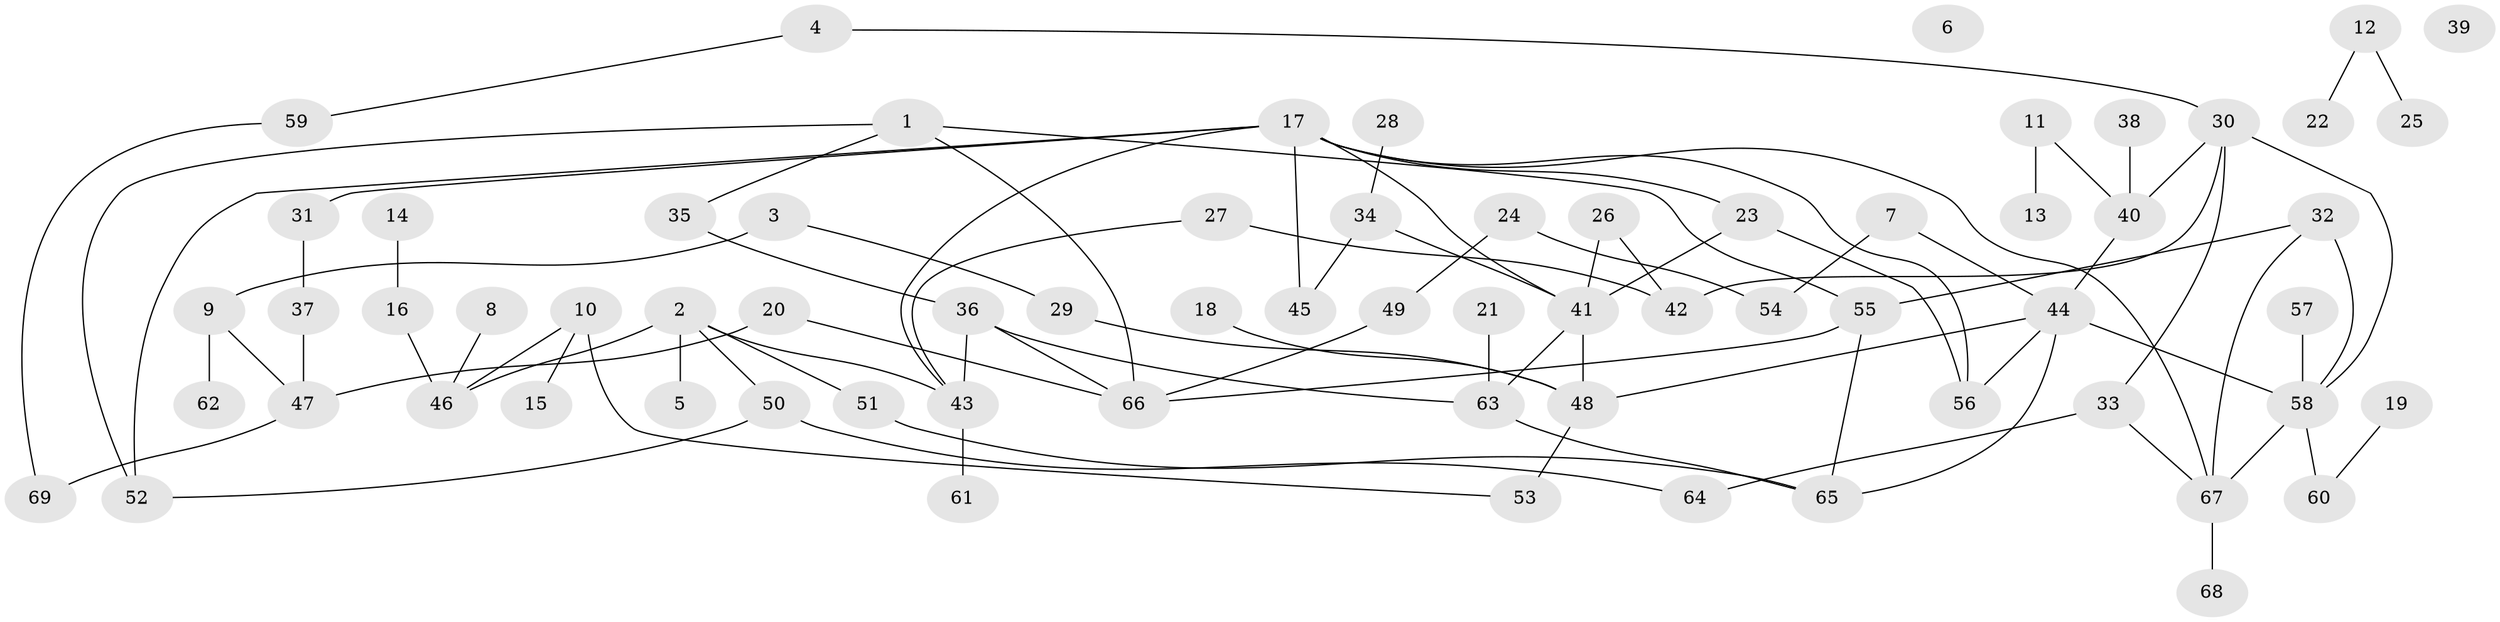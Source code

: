 // Generated by graph-tools (version 1.1) at 2025/49/03/09/25 03:49:14]
// undirected, 69 vertices, 90 edges
graph export_dot {
graph [start="1"]
  node [color=gray90,style=filled];
  1;
  2;
  3;
  4;
  5;
  6;
  7;
  8;
  9;
  10;
  11;
  12;
  13;
  14;
  15;
  16;
  17;
  18;
  19;
  20;
  21;
  22;
  23;
  24;
  25;
  26;
  27;
  28;
  29;
  30;
  31;
  32;
  33;
  34;
  35;
  36;
  37;
  38;
  39;
  40;
  41;
  42;
  43;
  44;
  45;
  46;
  47;
  48;
  49;
  50;
  51;
  52;
  53;
  54;
  55;
  56;
  57;
  58;
  59;
  60;
  61;
  62;
  63;
  64;
  65;
  66;
  67;
  68;
  69;
  1 -- 35;
  1 -- 52;
  1 -- 55;
  1 -- 66;
  2 -- 5;
  2 -- 43;
  2 -- 46;
  2 -- 50;
  2 -- 51;
  3 -- 9;
  3 -- 29;
  4 -- 30;
  4 -- 59;
  7 -- 44;
  7 -- 54;
  8 -- 46;
  9 -- 47;
  9 -- 62;
  10 -- 15;
  10 -- 46;
  10 -- 53;
  11 -- 13;
  11 -- 40;
  12 -- 22;
  12 -- 25;
  14 -- 16;
  16 -- 46;
  17 -- 23;
  17 -- 31;
  17 -- 41;
  17 -- 43;
  17 -- 45;
  17 -- 52;
  17 -- 56;
  17 -- 67;
  18 -- 48;
  19 -- 60;
  20 -- 47;
  20 -- 66;
  21 -- 63;
  23 -- 41;
  23 -- 56;
  24 -- 49;
  24 -- 54;
  26 -- 41;
  26 -- 42;
  27 -- 42;
  27 -- 43;
  28 -- 34;
  29 -- 48;
  30 -- 33;
  30 -- 40;
  30 -- 42;
  30 -- 58;
  31 -- 37;
  32 -- 55;
  32 -- 58;
  32 -- 67;
  33 -- 64;
  33 -- 67;
  34 -- 41;
  34 -- 45;
  35 -- 36;
  36 -- 43;
  36 -- 63;
  36 -- 66;
  37 -- 47;
  38 -- 40;
  40 -- 44;
  41 -- 48;
  41 -- 63;
  43 -- 61;
  44 -- 48;
  44 -- 56;
  44 -- 58;
  44 -- 65;
  47 -- 69;
  48 -- 53;
  49 -- 66;
  50 -- 52;
  50 -- 64;
  51 -- 65;
  55 -- 65;
  55 -- 66;
  57 -- 58;
  58 -- 60;
  58 -- 67;
  59 -- 69;
  63 -- 65;
  67 -- 68;
}
